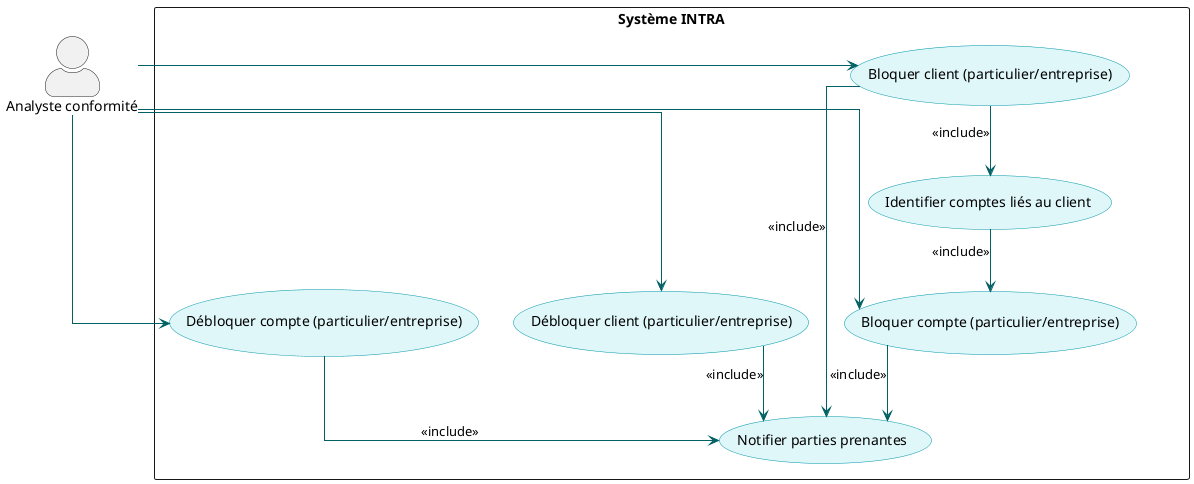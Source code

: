 @startuml BlocageClientCompte
skinparam actorStyle awesome
skinparam usecase {
    BackgroundColor #E0F7FA
    BorderColor #0097A7
    ArrowColor #006064
}
skinparam packageStyle rectangle
skinparam linetype ortho

actor "Analyste conformité" as Analyste

package "Système INTRA" as INTRA {
    usecase "Bloquer client (particulier/entreprise)" as BlocClient
    usecase "Identifier comptes liés au client" as IdComptes
    usecase "Bloquer compte (particulier/entreprise)" as BlocCompte
    usecase "Notifier parties prenantes" as Notif
    usecase "Débloquer client (particulier/entreprise)" as DeblocClient
    usecase "Débloquer compte (particulier/entreprise)" as DeblocCompte
}

' Blocage client : tous les comptes sont bloqués
Analyste -right-> BlocClient
BlocClient --> IdComptes : <<include>>
IdComptes --> BlocCompte : <<include>>
BlocClient --> Notif : <<include>>
BlocCompte --> Notif : <<include>>

' Blocage direct d'un compte
Analyste --> BlocCompte

' Déblocage client et compte
Analyste --> DeblocClient
Analyste --> DeblocCompte
DeblocClient --> Notif : <<include>>
DeblocCompte --> Notif : <<include>>

@enduml
